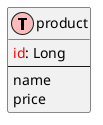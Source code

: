 @startuml erd

!define Table(name) class name <<(T, #FBBBBB)>>
!define primary_key(id) <color:Red>id</color>
!define not_null(field) <color:Black>field</color>

Table(product){
    primary_key(id): Long
    --
    not_null(name)
    not_null(price)
}



@enduml

